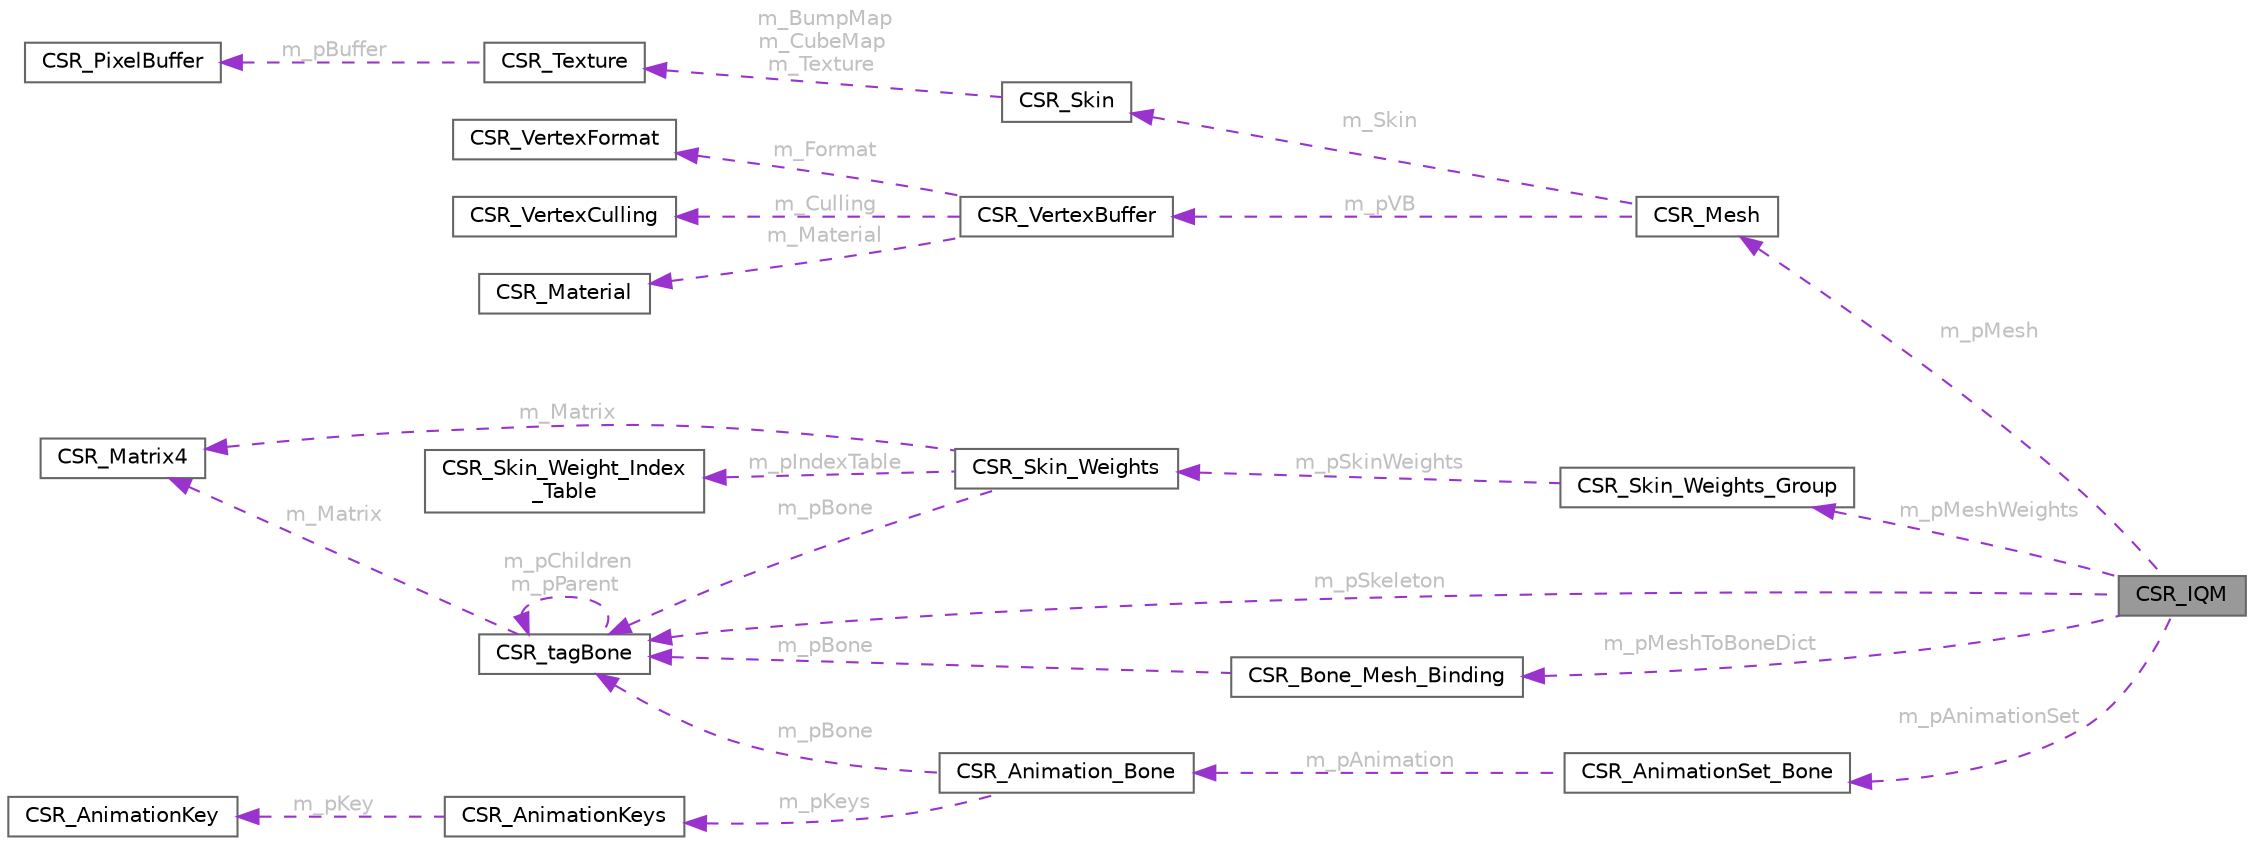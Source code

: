 digraph "CSR_IQM"
{
 // LATEX_PDF_SIZE
  bgcolor="transparent";
  edge [fontname=Helvetica,fontsize=10,labelfontname=Helvetica,labelfontsize=10];
  node [fontname=Helvetica,fontsize=10,shape=box,height=0.2,width=0.4];
  rankdir="LR";
  Node1 [id="Node000001",label="CSR_IQM",height=0.2,width=0.4,color="gray40", fillcolor="grey60", style="filled", fontcolor="black",tooltip=" "];
  Node2 -> Node1 [id="edge1_Node000001_Node000002",dir="back",color="darkorchid3",style="dashed",tooltip=" ",label=" m_pMesh",fontcolor="grey" ];
  Node2 [id="Node000002",label="CSR_Mesh",height=0.2,width=0.4,color="gray40", fillcolor="white", style="filled",URL="$struct_c_s_r___mesh.html",tooltip=" "];
  Node3 -> Node2 [id="edge2_Node000002_Node000003",dir="back",color="darkorchid3",style="dashed",tooltip=" ",label=" m_Skin",fontcolor="grey" ];
  Node3 [id="Node000003",label="CSR_Skin",height=0.2,width=0.4,color="gray40", fillcolor="white", style="filled",URL="$struct_c_s_r___skin.html",tooltip=" "];
  Node4 -> Node3 [id="edge3_Node000003_Node000004",dir="back",color="darkorchid3",style="dashed",tooltip=" ",label=" m_BumpMap\nm_CubeMap\nm_Texture",fontcolor="grey" ];
  Node4 [id="Node000004",label="CSR_Texture",height=0.2,width=0.4,color="gray40", fillcolor="white", style="filled",URL="$struct_c_s_r___texture.html",tooltip=" "];
  Node5 -> Node4 [id="edge4_Node000004_Node000005",dir="back",color="darkorchid3",style="dashed",tooltip=" ",label=" m_pBuffer",fontcolor="grey" ];
  Node5 [id="Node000005",label="CSR_PixelBuffer",height=0.2,width=0.4,color="gray40", fillcolor="white", style="filled",URL="$struct_c_s_r___pixel_buffer.html",tooltip=" "];
  Node6 -> Node2 [id="edge5_Node000002_Node000006",dir="back",color="darkorchid3",style="dashed",tooltip=" ",label=" m_pVB",fontcolor="grey" ];
  Node6 [id="Node000006",label="CSR_VertexBuffer",height=0.2,width=0.4,color="gray40", fillcolor="white", style="filled",URL="$struct_c_s_r___vertex_buffer.html",tooltip=" "];
  Node7 -> Node6 [id="edge6_Node000006_Node000007",dir="back",color="darkorchid3",style="dashed",tooltip=" ",label=" m_Format",fontcolor="grey" ];
  Node7 [id="Node000007",label="CSR_VertexFormat",height=0.2,width=0.4,color="gray40", fillcolor="white", style="filled",URL="$struct_c_s_r___vertex_format.html",tooltip=" "];
  Node8 -> Node6 [id="edge7_Node000006_Node000008",dir="back",color="darkorchid3",style="dashed",tooltip=" ",label=" m_Culling",fontcolor="grey" ];
  Node8 [id="Node000008",label="CSR_VertexCulling",height=0.2,width=0.4,color="gray40", fillcolor="white", style="filled",URL="$struct_c_s_r___vertex_culling.html",tooltip=" "];
  Node9 -> Node6 [id="edge8_Node000006_Node000009",dir="back",color="darkorchid3",style="dashed",tooltip=" ",label=" m_Material",fontcolor="grey" ];
  Node9 [id="Node000009",label="CSR_Material",height=0.2,width=0.4,color="gray40", fillcolor="white", style="filled",URL="$struct_c_s_r___material.html",tooltip=" "];
  Node10 -> Node1 [id="edge9_Node000001_Node000010",dir="back",color="darkorchid3",style="dashed",tooltip=" ",label=" m_pMeshWeights",fontcolor="grey" ];
  Node10 [id="Node000010",label="CSR_Skin_Weights_Group",height=0.2,width=0.4,color="gray40", fillcolor="white", style="filled",URL="$struct_c_s_r___skin___weights___group.html",tooltip=" "];
  Node11 -> Node10 [id="edge10_Node000010_Node000011",dir="back",color="darkorchid3",style="dashed",tooltip=" ",label=" m_pSkinWeights",fontcolor="grey" ];
  Node11 [id="Node000011",label="CSR_Skin_Weights",height=0.2,width=0.4,color="gray40", fillcolor="white", style="filled",URL="$struct_c_s_r___skin___weights.html",tooltip=" "];
  Node12 -> Node11 [id="edge11_Node000011_Node000012",dir="back",color="darkorchid3",style="dashed",tooltip=" ",label=" m_pBone",fontcolor="grey" ];
  Node12 [id="Node000012",label="CSR_tagBone",height=0.2,width=0.4,color="gray40", fillcolor="white", style="filled",URL="$struct_c_s_r__tag_bone.html",tooltip=" "];
  Node13 -> Node12 [id="edge12_Node000012_Node000013",dir="back",color="darkorchid3",style="dashed",tooltip=" ",label=" m_Matrix",fontcolor="grey" ];
  Node13 [id="Node000013",label="CSR_Matrix4",height=0.2,width=0.4,color="gray40", fillcolor="white", style="filled",URL="$struct_c_s_r___matrix4.html",tooltip=" "];
  Node12 -> Node12 [id="edge13_Node000012_Node000012",dir="back",color="darkorchid3",style="dashed",tooltip=" ",label=" m_pChildren\nm_pParent",fontcolor="grey" ];
  Node13 -> Node11 [id="edge14_Node000011_Node000013",dir="back",color="darkorchid3",style="dashed",tooltip=" ",label=" m_Matrix",fontcolor="grey" ];
  Node14 -> Node11 [id="edge15_Node000011_Node000014",dir="back",color="darkorchid3",style="dashed",tooltip=" ",label=" m_pIndexTable",fontcolor="grey" ];
  Node14 [id="Node000014",label="CSR_Skin_Weight_Index\l_Table",height=0.2,width=0.4,color="gray40", fillcolor="white", style="filled",URL="$struct_c_s_r___skin___weight___index___table.html",tooltip=" "];
  Node15 -> Node1 [id="edge16_Node000001_Node000015",dir="back",color="darkorchid3",style="dashed",tooltip=" ",label=" m_pMeshToBoneDict",fontcolor="grey" ];
  Node15 [id="Node000015",label="CSR_Bone_Mesh_Binding",height=0.2,width=0.4,color="gray40", fillcolor="white", style="filled",URL="$struct_c_s_r___bone___mesh___binding.html",tooltip=" "];
  Node12 -> Node15 [id="edge17_Node000015_Node000012",dir="back",color="darkorchid3",style="dashed",tooltip=" ",label=" m_pBone",fontcolor="grey" ];
  Node12 -> Node1 [id="edge18_Node000001_Node000012",dir="back",color="darkorchid3",style="dashed",tooltip=" ",label=" m_pSkeleton",fontcolor="grey" ];
  Node16 -> Node1 [id="edge19_Node000001_Node000016",dir="back",color="darkorchid3",style="dashed",tooltip=" ",label=" m_pAnimationSet",fontcolor="grey" ];
  Node16 [id="Node000016",label="CSR_AnimationSet_Bone",height=0.2,width=0.4,color="gray40", fillcolor="white", style="filled",URL="$struct_c_s_r___animation_set___bone.html",tooltip=" "];
  Node17 -> Node16 [id="edge20_Node000016_Node000017",dir="back",color="darkorchid3",style="dashed",tooltip=" ",label=" m_pAnimation",fontcolor="grey" ];
  Node17 [id="Node000017",label="CSR_Animation_Bone",height=0.2,width=0.4,color="gray40", fillcolor="white", style="filled",URL="$struct_c_s_r___animation___bone.html",tooltip=" "];
  Node12 -> Node17 [id="edge21_Node000017_Node000012",dir="back",color="darkorchid3",style="dashed",tooltip=" ",label=" m_pBone",fontcolor="grey" ];
  Node18 -> Node17 [id="edge22_Node000017_Node000018",dir="back",color="darkorchid3",style="dashed",tooltip=" ",label=" m_pKeys",fontcolor="grey" ];
  Node18 [id="Node000018",label="CSR_AnimationKeys",height=0.2,width=0.4,color="gray40", fillcolor="white", style="filled",URL="$struct_c_s_r___animation_keys.html",tooltip=" "];
  Node19 -> Node18 [id="edge23_Node000018_Node000019",dir="back",color="darkorchid3",style="dashed",tooltip=" ",label=" m_pKey",fontcolor="grey" ];
  Node19 [id="Node000019",label="CSR_AnimationKey",height=0.2,width=0.4,color="gray40", fillcolor="white", style="filled",URL="$struct_c_s_r___animation_key.html",tooltip=" "];
}
